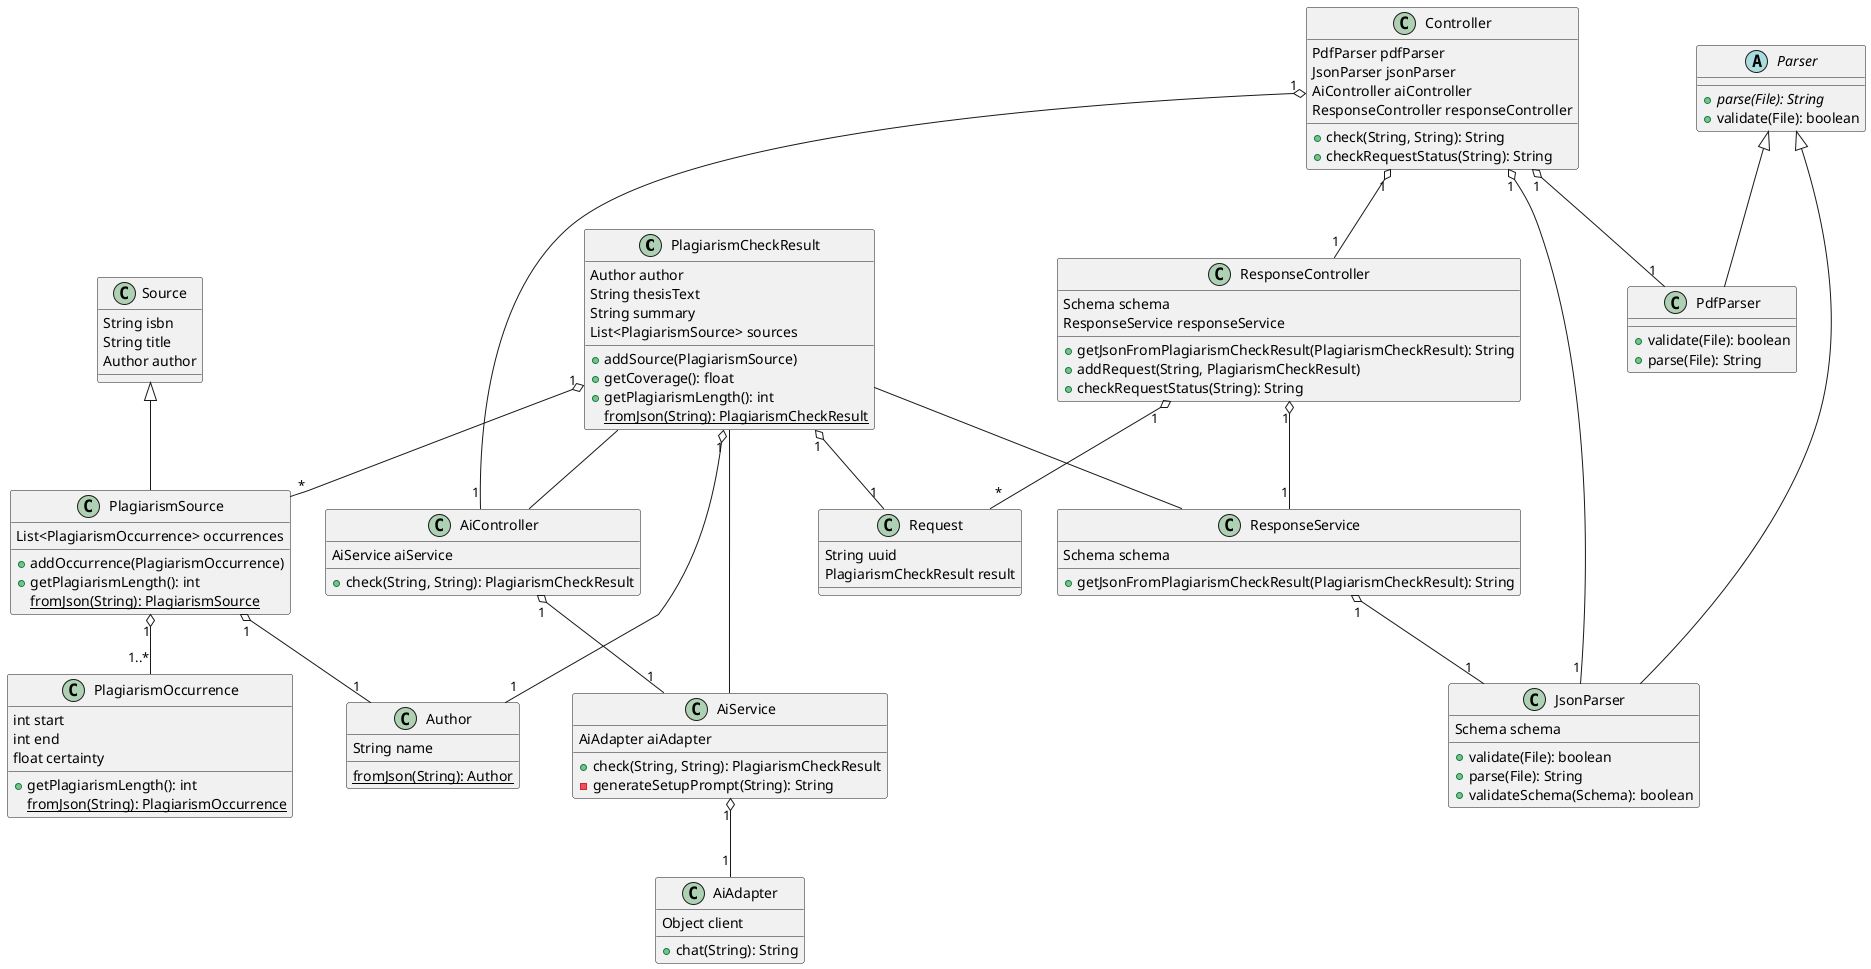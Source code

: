 @startuml Klassendiagramm_HTTP_202
class PlagiarismCheckResult {
    Author author
    String thesisText
    String summary
    List<PlagiarismSource> sources
    +addSource(PlagiarismSource)
    +getCoverage(): float
    +getPlagiarismLength(): int
    {static} fromJson(String): PlagiarismCheckResult
}

class PlagiarismSource extends Source {
    List<PlagiarismOccurrence> occurrences
    +addOccurrence(PlagiarismOccurrence)
    +getPlagiarismLength(): int
    {static} fromJson(String): PlagiarismSource
}

class PlagiarismOccurrence {
    int start
    int end
    float certainty
    +getPlagiarismLength(): int
    {static} fromJson(String): PlagiarismOccurrence
}

class Author {
    String name
    {static} fromJson(String): Author
}

class Source {
    String isbn
    String title
    Author author
}

abstract class Parser {
    {abstract} +parse(File): String
    +validate(File): boolean
}

class PdfParser extends Parser {
    +validate(File): boolean
    +parse(File): String
}

class JsonParser extends Parser {
    Schema schema
    +validate(File): boolean
    +parse(File): String
    +validateSchema(Schema): boolean
}

class Controller {
    PdfParser pdfParser
    JsonParser jsonParser
    AiController aiController
    ResponseController responseController
    +check(String, String): String
    +checkRequestStatus(String): String
}

class AiController {
    AiService aiService
    +check(String, String): PlagiarismCheckResult
}

class AiService {
    AiAdapter aiAdapter
    +check(String, String): PlagiarismCheckResult
    -generateSetupPrompt(String): String
}

class AiAdapter {
    Object client
    +chat(String): String
}

class ResponseController {
    Schema schema
    ResponseService responseService
    +getJsonFromPlagiarismCheckResult(PlagiarismCheckResult): String
    +addRequest(String, PlagiarismCheckResult)
    +checkRequestStatus(String): String
}

class ResponseService {
    Schema schema
    +getJsonFromPlagiarismCheckResult(PlagiarismCheckResult): String
}

class Request {
    String uuid
    PlagiarismCheckResult result
}

Controller "1" o-- "1" PdfParser
Controller "1" o-- "1" JsonParser
Controller "1" o-- "1" AiController
AiController "1" o-- "1" AiService
AiService "1" o-- "1" AiAdapter
Controller "1" o-- "1" ResponseController
ResponseController "1" o-- "1" ResponseService
ResponseController "1" o-- "*" Request
ResponseService "1" o-- "1" JsonParser

PlagiarismCheckResult -- AiController
PlagiarismCheckResult -- AiService
PlagiarismCheckResult -- ResponseService

PlagiarismCheckResult "1" o-- "*" PlagiarismSource
PlagiarismCheckResult "1" o-- "1" Author
PlagiarismSource "1" o-- "1..*" PlagiarismOccurrence
PlagiarismSource "1" o-- "1" Author
PlagiarismCheckResult "1" o-- "1" Request
@enduml

